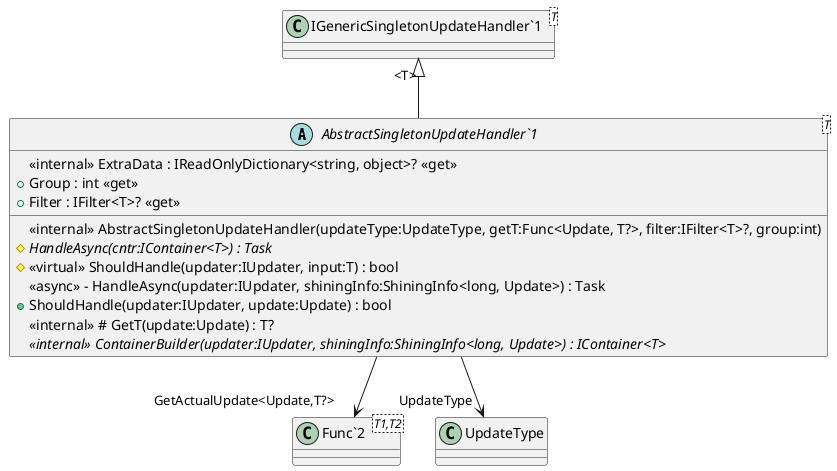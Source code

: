 @startuml
abstract class "AbstractSingletonUpdateHandler`1"<T> {
    <<internal>> AbstractSingletonUpdateHandler(updateType:UpdateType, getT:Func<Update, T?>, filter:IFilter<T>?, group:int)
    <<internal>> ExtraData : IReadOnlyDictionary<string, object>? <<get>>
    + Group : int <<get>>
    + Filter : IFilter<T>? <<get>>
    # {abstract} HandleAsync(cntr:IContainer<T>) : Task
    # <<virtual>> ShouldHandle(updater:IUpdater, input:T) : bool
    <<async>> - HandleAsync(updater:IUpdater, shiningInfo:ShiningInfo<long, Update>) : Task
    + ShouldHandle(updater:IUpdater, update:Update) : bool
    <<internal>> # GetT(update:Update) : T?
    <<internal>> {abstract} ContainerBuilder(updater:IUpdater, shiningInfo:ShiningInfo<long, Update>) : IContainer<T>
}
class "IGenericSingletonUpdateHandler`1"<T> {
}
class "Func`2"<T1,T2> {
}
"IGenericSingletonUpdateHandler`1" "<T>" <|-- "AbstractSingletonUpdateHandler`1"
"AbstractSingletonUpdateHandler`1" --> "UpdateType" UpdateType
"AbstractSingletonUpdateHandler`1" --> "GetActualUpdate<Update,T?>" "Func`2"
@enduml
